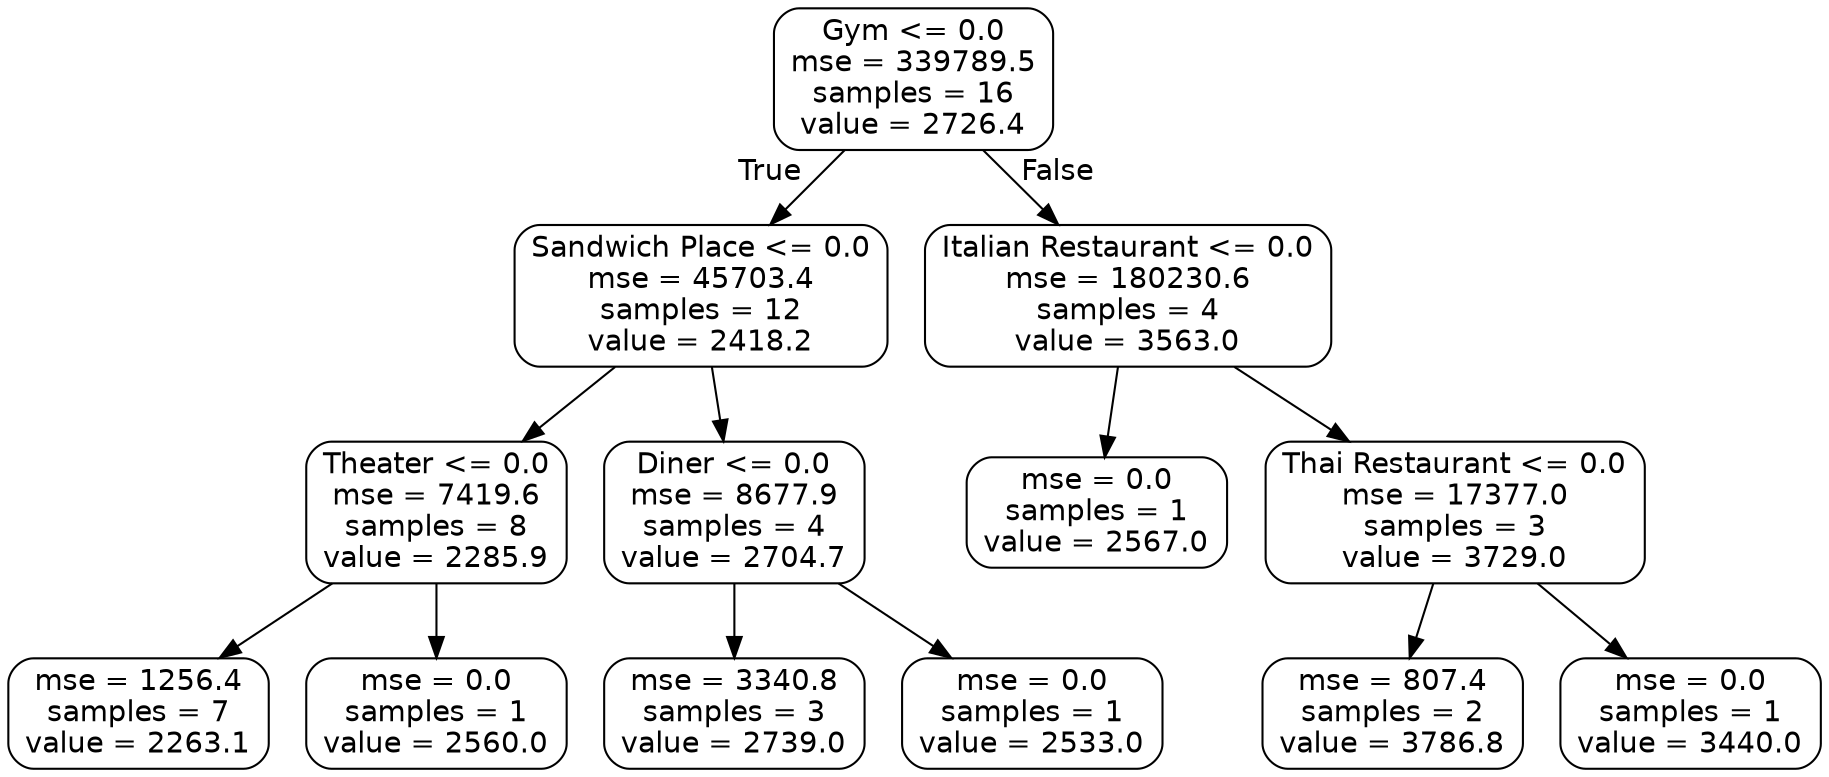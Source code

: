 digraph Tree {
node [shape=box, style="rounded", color="black", fontname=helvetica] ;
edge [fontname=helvetica] ;
0 [label="Gym <= 0.0\nmse = 339789.5\nsamples = 16\nvalue = 2726.4"] ;
1 [label="Sandwich Place <= 0.0\nmse = 45703.4\nsamples = 12\nvalue = 2418.2"] ;
0 -> 1 [labeldistance=2.5, labelangle=45, headlabel="True"] ;
2 [label="Theater <= 0.0\nmse = 7419.6\nsamples = 8\nvalue = 2285.9"] ;
1 -> 2 ;
3 [label="mse = 1256.4\nsamples = 7\nvalue = 2263.1"] ;
2 -> 3 ;
4 [label="mse = 0.0\nsamples = 1\nvalue = 2560.0"] ;
2 -> 4 ;
5 [label="Diner <= 0.0\nmse = 8677.9\nsamples = 4\nvalue = 2704.7"] ;
1 -> 5 ;
6 [label="mse = 3340.8\nsamples = 3\nvalue = 2739.0"] ;
5 -> 6 ;
7 [label="mse = 0.0\nsamples = 1\nvalue = 2533.0"] ;
5 -> 7 ;
8 [label="Italian Restaurant <= 0.0\nmse = 180230.6\nsamples = 4\nvalue = 3563.0"] ;
0 -> 8 [labeldistance=2.5, labelangle=-45, headlabel="False"] ;
9 [label="mse = 0.0\nsamples = 1\nvalue = 2567.0"] ;
8 -> 9 ;
10 [label="Thai Restaurant <= 0.0\nmse = 17377.0\nsamples = 3\nvalue = 3729.0"] ;
8 -> 10 ;
11 [label="mse = 807.4\nsamples = 2\nvalue = 3786.8"] ;
10 -> 11 ;
12 [label="mse = 0.0\nsamples = 1\nvalue = 3440.0"] ;
10 -> 12 ;
}